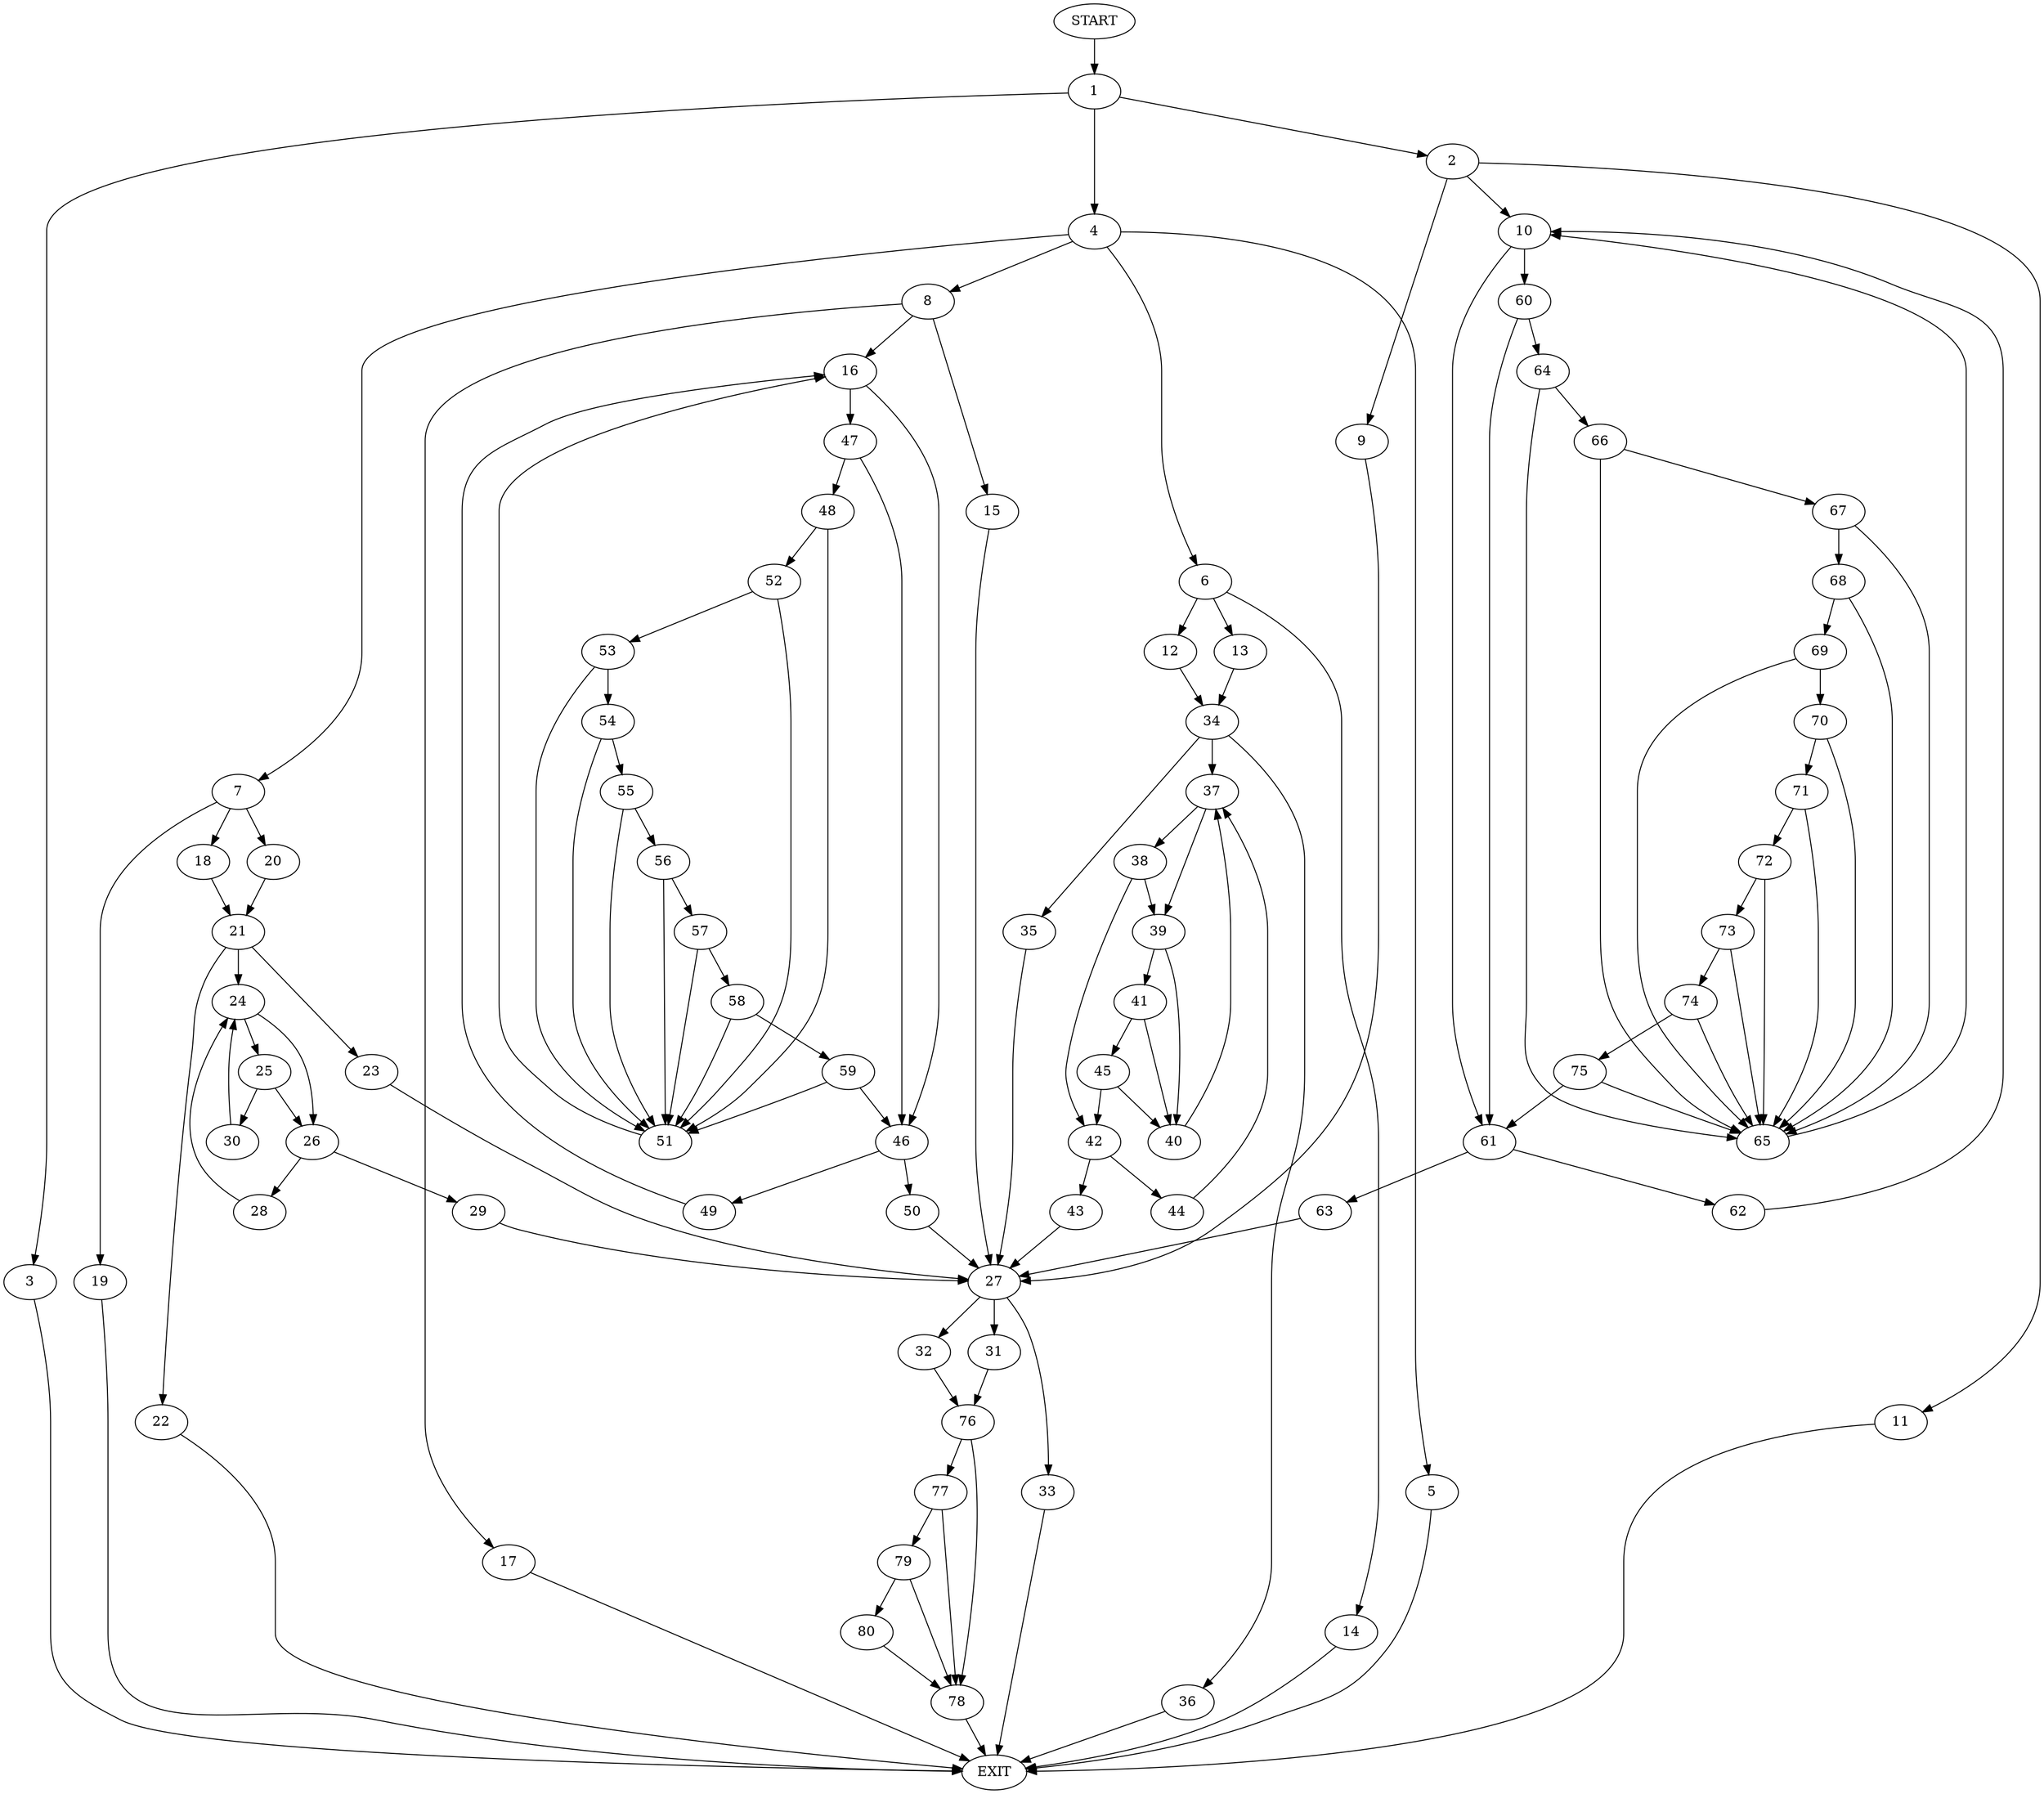 digraph {
0 [label="START"];
1;
2;
3;
4;
5;
6;
7;
8;
9;
10;
11;
12;
13;
14;
15;
16;
17;
18;
19;
20;
21;
22;
23;
24;
25;
26;
27;
28;
29;
30;
31;
32;
33;
34;
35;
36;
37;
38;
39;
40;
41;
42;
43;
44;
45;
46;
47;
48;
49;
50;
51;
52;
53;
54;
55;
56;
57;
58;
59;
60;
61;
62;
63;
64;
65;
66;
67;
68;
69;
70;
71;
72;
73;
74;
75;
76;
77;
78;
79;
80;
81 [label="EXIT"];
0 -> 1;
1 -> 2;
1 -> 3;
1 -> 4;
4 -> 5;
4 -> 6;
4 -> 7;
4 -> 8;
2 -> 9;
2 -> 10;
2 -> 11;
3 -> 81;
5 -> 81;
6 -> 12;
6 -> 13;
6 -> 14;
8 -> 15;
8 -> 16;
8 -> 17;
7 -> 18;
7 -> 19;
7 -> 20;
18 -> 21;
20 -> 21;
19 -> 81;
21 -> 22;
21 -> 23;
21 -> 24;
24 -> 25;
24 -> 26;
22 -> 81;
23 -> 27;
26 -> 28;
26 -> 29;
25 -> 30;
25 -> 26;
30 -> 24;
29 -> 27;
28 -> 24;
27 -> 31;
27 -> 32;
27 -> 33;
13 -> 34;
14 -> 81;
12 -> 34;
34 -> 35;
34 -> 36;
34 -> 37;
37 -> 38;
37 -> 39;
35 -> 27;
36 -> 81;
39 -> 40;
39 -> 41;
38 -> 39;
38 -> 42;
42 -> 43;
42 -> 44;
41 -> 45;
41 -> 40;
40 -> 37;
45 -> 40;
45 -> 42;
44 -> 37;
43 -> 27;
17 -> 81;
15 -> 27;
16 -> 46;
16 -> 47;
47 -> 46;
47 -> 48;
46 -> 49;
46 -> 50;
48 -> 51;
48 -> 52;
52 -> 53;
52 -> 51;
51 -> 16;
53 -> 54;
53 -> 51;
54 -> 51;
54 -> 55;
55 -> 56;
55 -> 51;
56 -> 51;
56 -> 57;
57 -> 58;
57 -> 51;
58 -> 59;
58 -> 51;
59 -> 46;
59 -> 51;
49 -> 16;
50 -> 27;
9 -> 27;
10 -> 60;
10 -> 61;
11 -> 81;
61 -> 62;
61 -> 63;
60 -> 64;
60 -> 61;
64 -> 65;
64 -> 66;
65 -> 10;
66 -> 65;
66 -> 67;
67 -> 68;
67 -> 65;
68 -> 65;
68 -> 69;
69 -> 65;
69 -> 70;
70 -> 65;
70 -> 71;
71 -> 65;
71 -> 72;
72 -> 73;
72 -> 65;
73 -> 65;
73 -> 74;
74 -> 75;
74 -> 65;
75 -> 65;
75 -> 61;
62 -> 10;
63 -> 27;
31 -> 76;
32 -> 76;
33 -> 81;
76 -> 77;
76 -> 78;
78 -> 81;
77 -> 78;
77 -> 79;
79 -> 80;
79 -> 78;
80 -> 78;
}